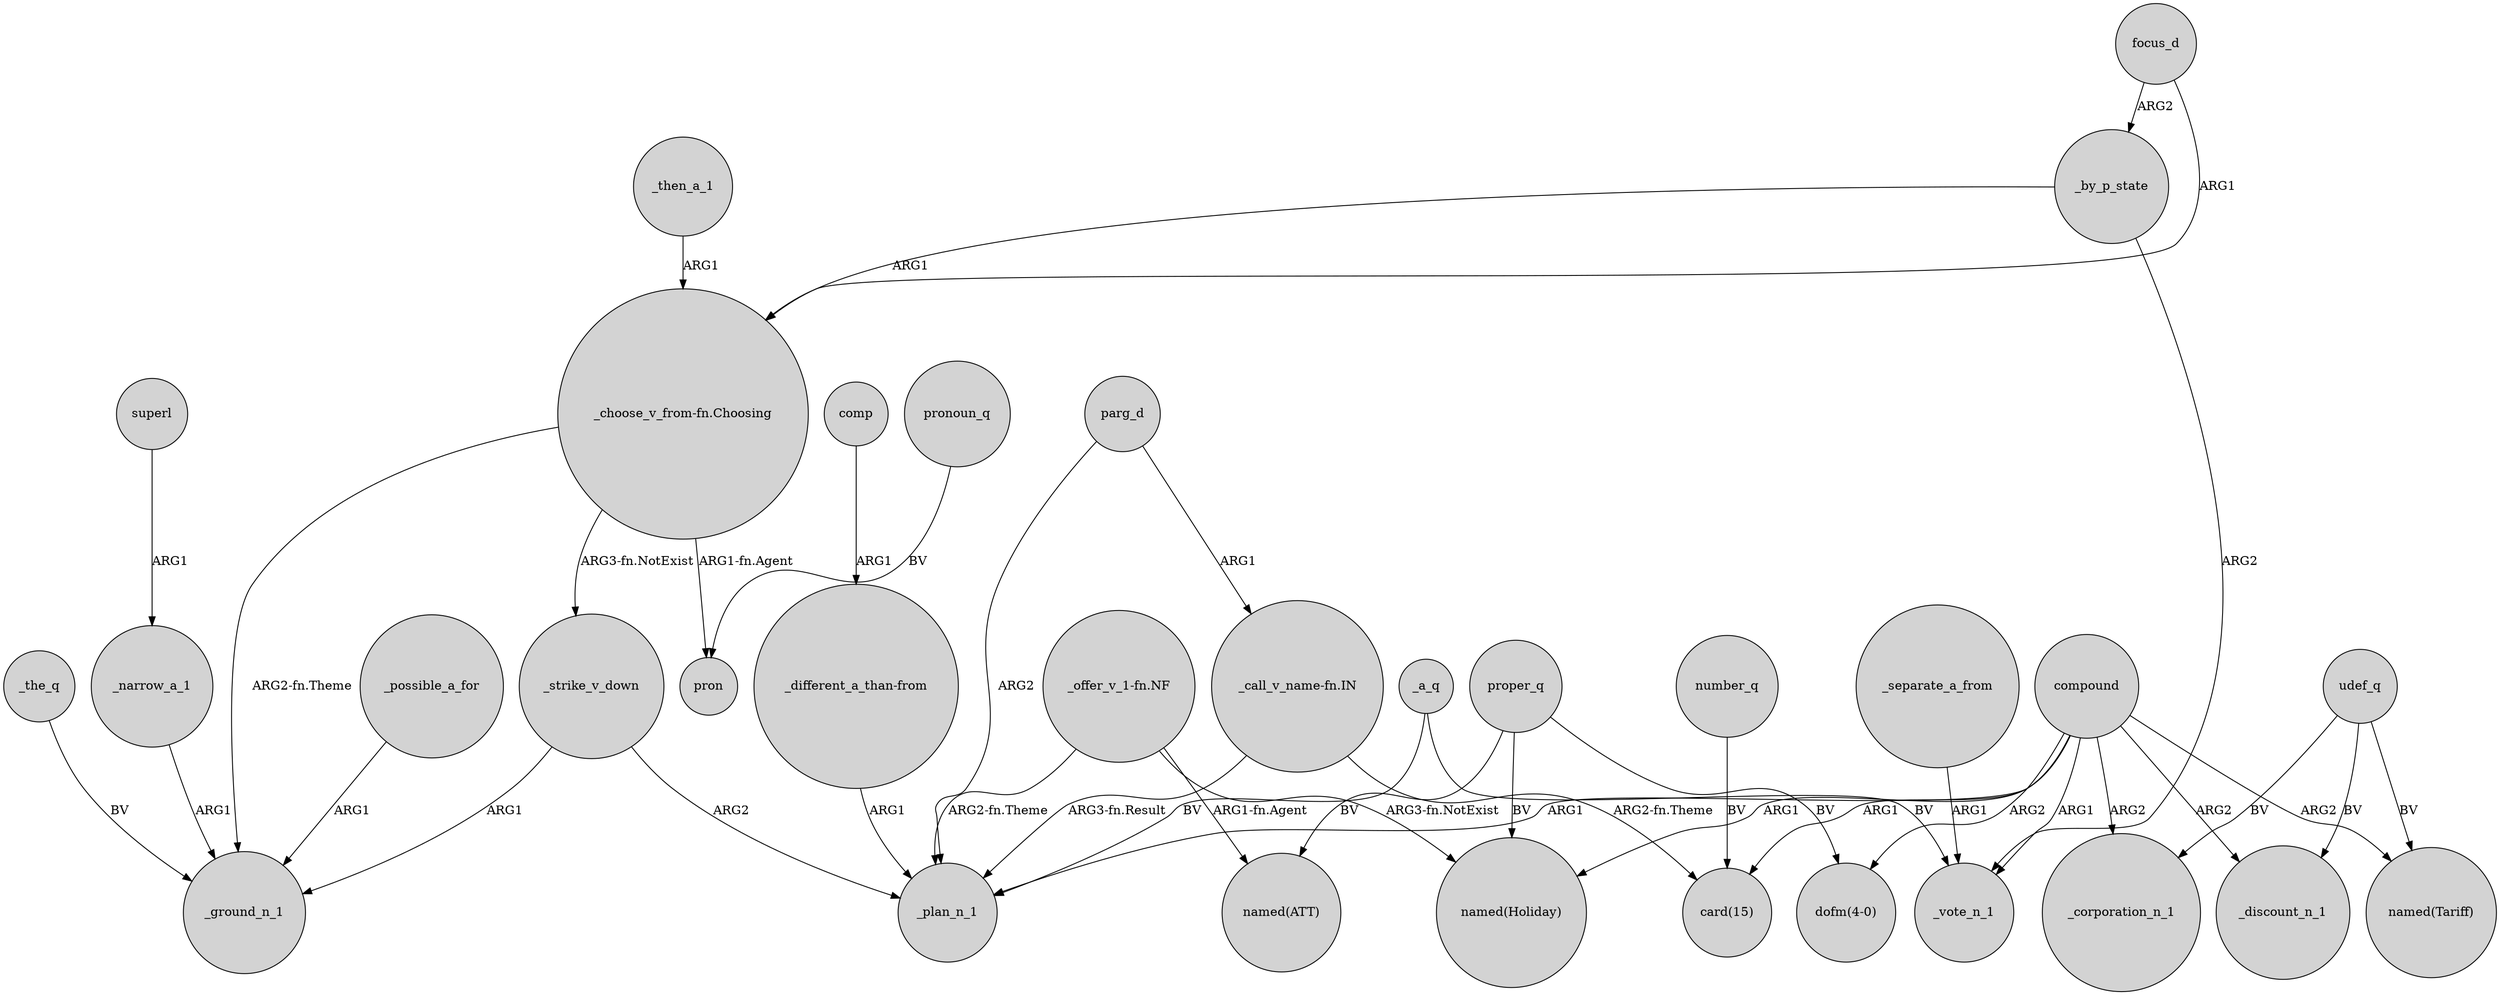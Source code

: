 digraph {
	node [shape=circle style=filled]
	focus_d -> _by_p_state [label=ARG2]
	"_offer_v_1-fn.NF" -> _plan_n_1 [label="ARG2-fn.Theme"]
	"_different_a_than-from" -> _plan_n_1 [label=ARG1]
	_then_a_1 -> "_choose_v_from-fn.Choosing" [label=ARG1]
	_narrow_a_1 -> _ground_n_1 [label=ARG1]
	focus_d -> "_choose_v_from-fn.Choosing" [label=ARG1]
	compound -> "dofm(4-0)" [label=ARG2]
	_strike_v_down -> _ground_n_1 [label=ARG1]
	"_choose_v_from-fn.Choosing" -> pron [label="ARG1-fn.Agent"]
	"_call_v_name-fn.IN" -> "card(15)" [label="ARG2-fn.Theme"]
	_separate_a_from -> _vote_n_1 [label=ARG1]
	compound -> _corporation_n_1 [label=ARG2]
	"_choose_v_from-fn.Choosing" -> _strike_v_down [label="ARG3-fn.NotExist"]
	compound -> _plan_n_1 [label=ARG1]
	parg_d -> _plan_n_1 [label=ARG2]
	proper_q -> "named(ATT)" [label=BV]
	udef_q -> _discount_n_1 [label=BV]
	"_call_v_name-fn.IN" -> _plan_n_1 [label="ARG3-fn.Result"]
	proper_q -> "dofm(4-0)" [label=BV]
	parg_d -> "_call_v_name-fn.IN" [label=ARG1]
	pronoun_q -> pron [label=BV]
	udef_q -> _corporation_n_1 [label=BV]
	_possible_a_for -> _ground_n_1 [label=ARG1]
	compound -> "named(Holiday)" [label=ARG1]
	"_choose_v_from-fn.Choosing" -> _ground_n_1 [label="ARG2-fn.Theme"]
	"_offer_v_1-fn.NF" -> "named(Holiday)" [label="ARG3-fn.NotExist"]
	comp -> "_different_a_than-from" [label=ARG1]
	_by_p_state -> "_choose_v_from-fn.Choosing" [label=ARG1]
	"_offer_v_1-fn.NF" -> "named(ATT)" [label="ARG1-fn.Agent"]
	compound -> "named(Tariff)" [label=ARG2]
	udef_q -> "named(Tariff)" [label=BV]
	_by_p_state -> _vote_n_1 [label=ARG2]
	_a_q -> _vote_n_1 [label=BV]
	compound -> "card(15)" [label=ARG1]
	number_q -> "card(15)" [label=BV]
	compound -> _discount_n_1 [label=ARG2]
	_strike_v_down -> _plan_n_1 [label=ARG2]
	proper_q -> "named(Holiday)" [label=BV]
	superl -> _narrow_a_1 [label=ARG1]
	compound -> _vote_n_1 [label=ARG1]
	_a_q -> _plan_n_1 [label=BV]
	_the_q -> _ground_n_1 [label=BV]
}
